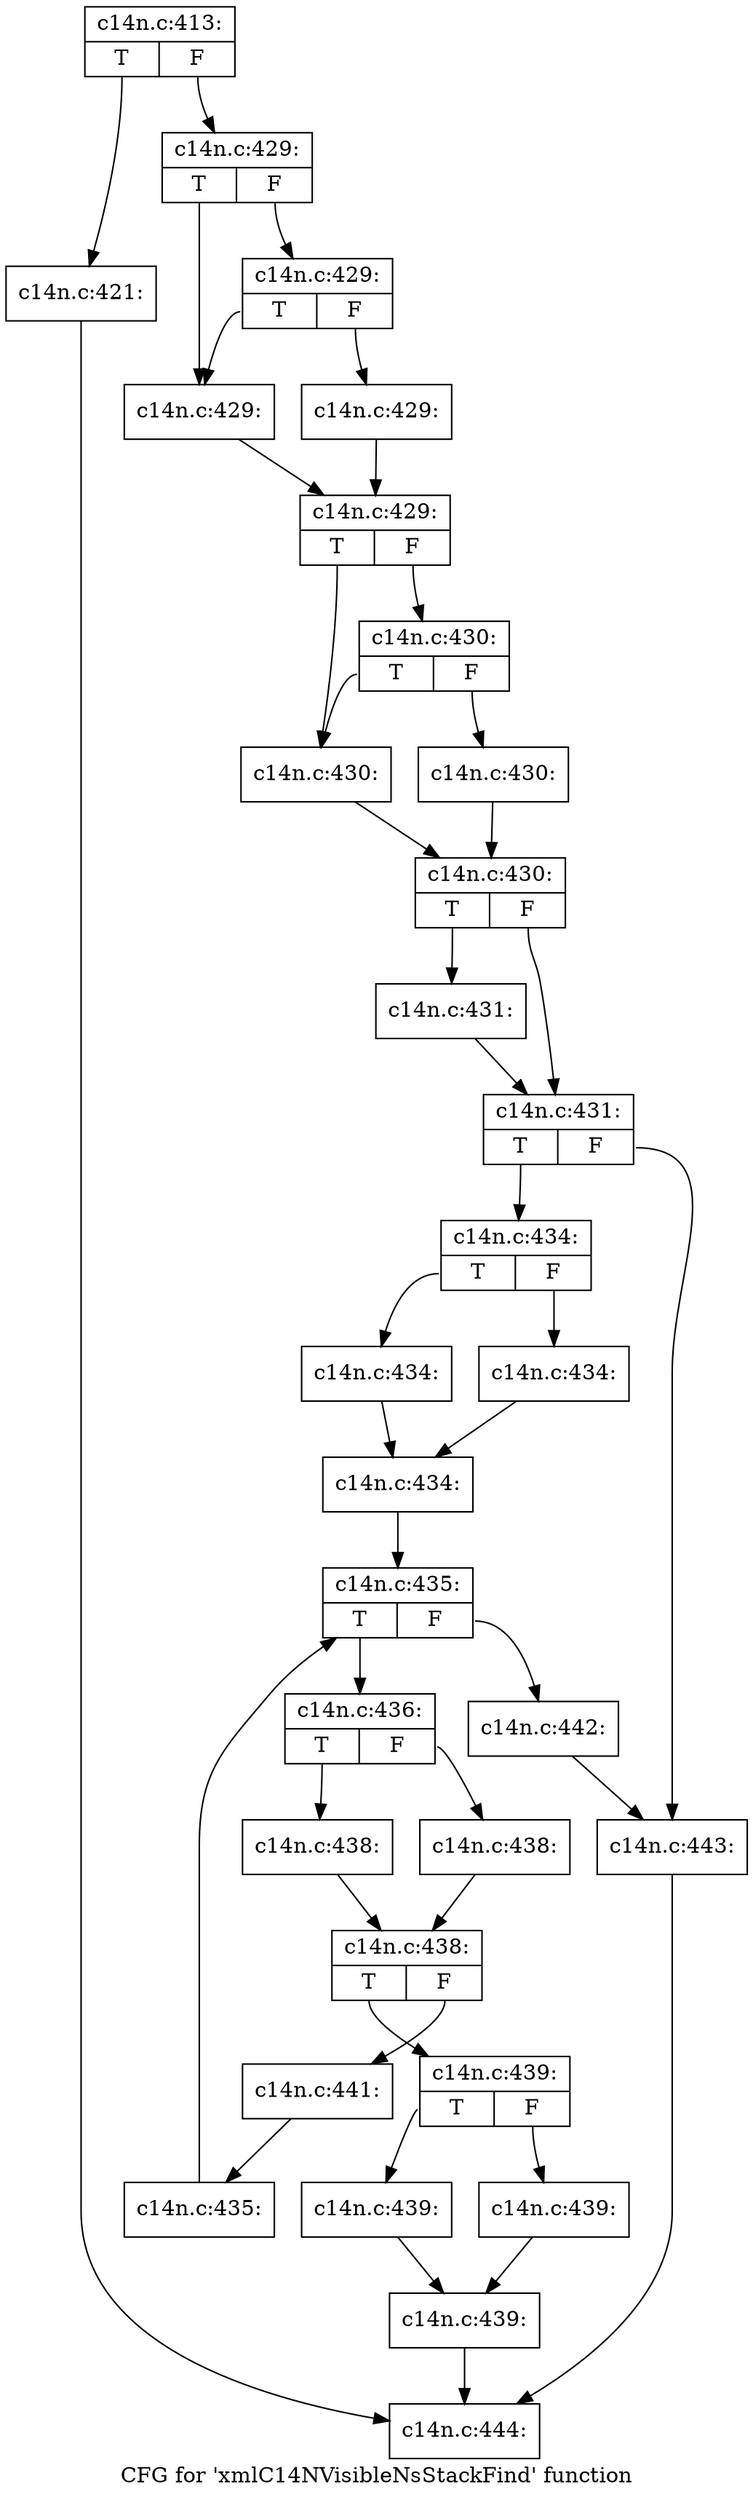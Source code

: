 digraph "CFG for 'xmlC14NVisibleNsStackFind' function" {
	label="CFG for 'xmlC14NVisibleNsStackFind' function";

	Node0x4af0f50 [shape=record,label="{c14n.c:413:|{<s0>T|<s1>F}}"];
	Node0x4af0f50:s0 -> Node0x4af5170;
	Node0x4af0f50:s1 -> Node0x4af51c0;
	Node0x4af5170 [shape=record,label="{c14n.c:421:}"];
	Node0x4af5170 -> Node0x4af3130;
	Node0x4af51c0 [shape=record,label="{c14n.c:429:|{<s0>T|<s1>F}}"];
	Node0x4af51c0:s0 -> Node0x4af5980;
	Node0x4af51c0:s1 -> Node0x4af5a70;
	Node0x4af5a70 [shape=record,label="{c14n.c:429:|{<s0>T|<s1>F}}"];
	Node0x4af5a70:s0 -> Node0x4af5980;
	Node0x4af5a70:s1 -> Node0x4af59d0;
	Node0x4af5980 [shape=record,label="{c14n.c:429:}"];
	Node0x4af5980 -> Node0x4af5a20;
	Node0x4af59d0 [shape=record,label="{c14n.c:429:}"];
	Node0x4af59d0 -> Node0x4af5a20;
	Node0x4af5a20 [shape=record,label="{c14n.c:429:|{<s0>T|<s1>F}}"];
	Node0x4af5a20:s0 -> Node0x4af65f0;
	Node0x4af5a20:s1 -> Node0x4af66e0;
	Node0x4af66e0 [shape=record,label="{c14n.c:430:|{<s0>T|<s1>F}}"];
	Node0x4af66e0:s0 -> Node0x4af65f0;
	Node0x4af66e0:s1 -> Node0x4af6640;
	Node0x4af65f0 [shape=record,label="{c14n.c:430:}"];
	Node0x4af65f0 -> Node0x4af6690;
	Node0x4af6640 [shape=record,label="{c14n.c:430:}"];
	Node0x4af6640 -> Node0x4af6690;
	Node0x4af6690 [shape=record,label="{c14n.c:430:|{<s0>T|<s1>F}}"];
	Node0x4af6690:s0 -> Node0x4af71b0;
	Node0x4af6690:s1 -> Node0x4af7160;
	Node0x4af71b0 [shape=record,label="{c14n.c:431:}"];
	Node0x4af71b0 -> Node0x4af7160;
	Node0x4af7160 [shape=record,label="{c14n.c:431:|{<s0>T|<s1>F}}"];
	Node0x4af7160:s0 -> Node0x4af7d70;
	Node0x4af7160:s1 -> Node0x4af81f0;
	Node0x4af7d70 [shape=record,label="{c14n.c:434:|{<s0>T|<s1>F}}"];
	Node0x4af7d70:s0 -> Node0x4af8750;
	Node0x4af7d70:s1 -> Node0x4af87a0;
	Node0x4af8750 [shape=record,label="{c14n.c:434:}"];
	Node0x4af8750 -> Node0x4af87f0;
	Node0x4af87a0 [shape=record,label="{c14n.c:434:}"];
	Node0x4af87a0 -> Node0x4af87f0;
	Node0x4af87f0 [shape=record,label="{c14n.c:434:}"];
	Node0x4af87f0 -> Node0x4af9160;
	Node0x4af9160 [shape=record,label="{c14n.c:435:|{<s0>T|<s1>F}}"];
	Node0x4af9160:s0 -> Node0x4af93c0;
	Node0x4af9160:s1 -> Node0x4af8d90;
	Node0x4af93c0 [shape=record,label="{c14n.c:436:|{<s0>T|<s1>F}}"];
	Node0x4af93c0:s0 -> Node0x4af9e80;
	Node0x4af93c0:s1 -> Node0x4af9ed0;
	Node0x4af9e80 [shape=record,label="{c14n.c:438:}"];
	Node0x4af9e80 -> Node0x4af9f20;
	Node0x4af9ed0 [shape=record,label="{c14n.c:438:}"];
	Node0x4af9ed0 -> Node0x4af9f20;
	Node0x4af9f20 [shape=record,label="{c14n.c:438:|{<s0>T|<s1>F}}"];
	Node0x4af9f20:s0 -> Node0x4af9cf0;
	Node0x4af9f20:s1 -> Node0x4af9d40;
	Node0x4af9cf0 [shape=record,label="{c14n.c:439:|{<s0>T|<s1>F}}"];
	Node0x4af9cf0:s0 -> Node0x4afa800;
	Node0x4af9cf0:s1 -> Node0x4afa850;
	Node0x4afa800 [shape=record,label="{c14n.c:439:}"];
	Node0x4afa800 -> Node0x4afa8a0;
	Node0x4afa850 [shape=record,label="{c14n.c:439:}"];
	Node0x4afa850 -> Node0x4afa8a0;
	Node0x4afa8a0 [shape=record,label="{c14n.c:439:}"];
	Node0x4afa8a0 -> Node0x4af3130;
	Node0x4af9d40 [shape=record,label="{c14n.c:441:}"];
	Node0x4af9d40 -> Node0x4af9370;
	Node0x4af9370 [shape=record,label="{c14n.c:435:}"];
	Node0x4af9370 -> Node0x4af9160;
	Node0x4af8d90 [shape=record,label="{c14n.c:442:}"];
	Node0x4af8d90 -> Node0x4af81f0;
	Node0x4af81f0 [shape=record,label="{c14n.c:443:}"];
	Node0x4af81f0 -> Node0x4af3130;
	Node0x4af3130 [shape=record,label="{c14n.c:444:}"];
}
